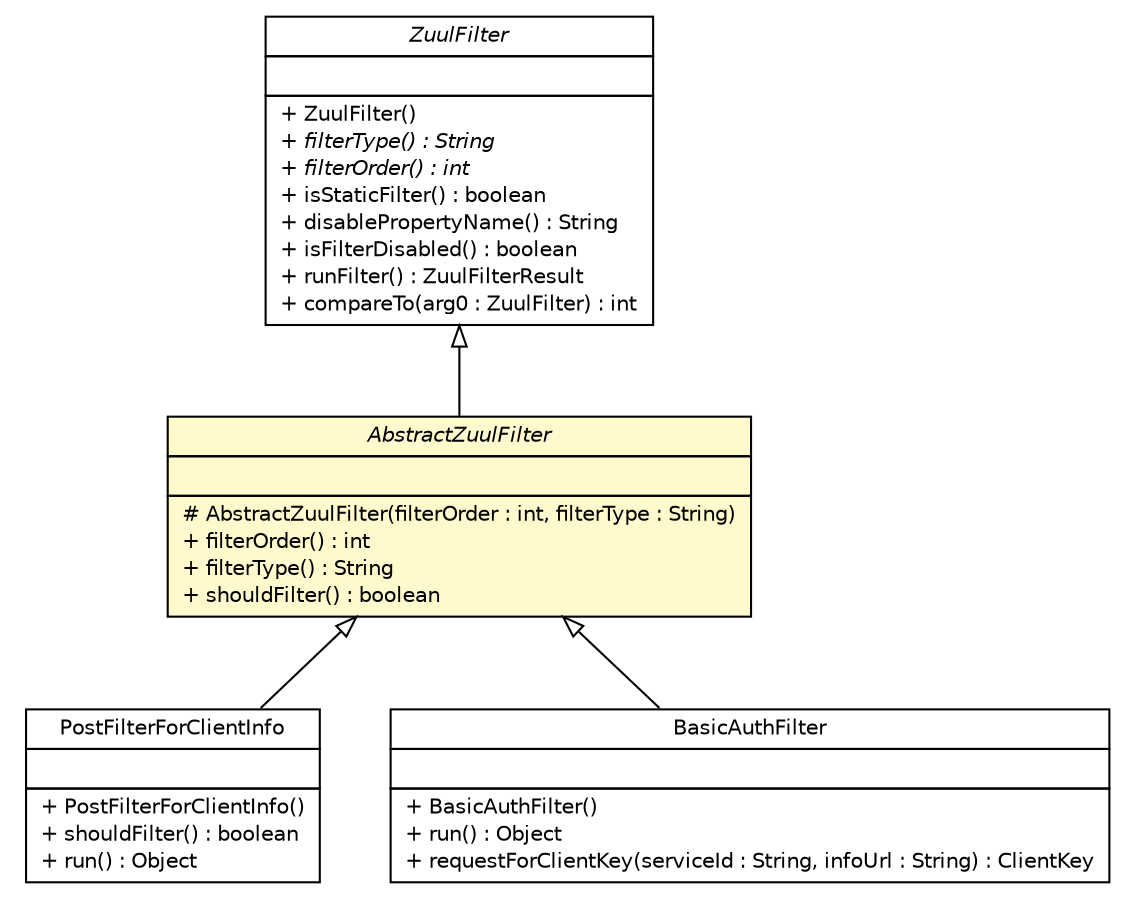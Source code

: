 #!/usr/local/bin/dot
#
# Class diagram 
# Generated by UMLGraph version R5_6-24-gf6e263 (http://www.umlgraph.org/)
#

digraph G {
	edge [fontname="Helvetica",fontsize=10,labelfontname="Helvetica",labelfontsize=10];
	node [fontname="Helvetica",fontsize=10,shape=plaintext];
	nodesep=0.25;
	ranksep=0.5;
	// com.yirendai.oss.environment.admin.AbstractZuulFilter
	c31 [label=<<table title="com.yirendai.oss.environment.admin.AbstractZuulFilter" border="0" cellborder="1" cellspacing="0" cellpadding="2" port="p" bgcolor="lemonChiffon" href="./AbstractZuulFilter.html">
		<tr><td><table border="0" cellspacing="0" cellpadding="1">
<tr><td align="center" balign="center"><font face="Helvetica-Oblique"> AbstractZuulFilter </font></td></tr>
		</table></td></tr>
		<tr><td><table border="0" cellspacing="0" cellpadding="1">
<tr><td align="left" balign="left">  </td></tr>
		</table></td></tr>
		<tr><td><table border="0" cellspacing="0" cellpadding="1">
<tr><td align="left" balign="left"> # AbstractZuulFilter(filterOrder : int, filterType : String) </td></tr>
<tr><td align="left" balign="left"> + filterOrder() : int </td></tr>
<tr><td align="left" balign="left"> + filterType() : String </td></tr>
<tr><td align="left" balign="left"> + shouldFilter() : boolean </td></tr>
		</table></td></tr>
		</table>>, URL="./AbstractZuulFilter.html", fontname="Helvetica", fontcolor="black", fontsize=10.0];
	// com.yirendai.oss.environment.admin.PostFilterForClientInfo
	c38 [label=<<table title="com.yirendai.oss.environment.admin.PostFilterForClientInfo" border="0" cellborder="1" cellspacing="0" cellpadding="2" port="p" href="./PostFilterForClientInfo.html">
		<tr><td><table border="0" cellspacing="0" cellpadding="1">
<tr><td align="center" balign="center"> PostFilterForClientInfo </td></tr>
		</table></td></tr>
		<tr><td><table border="0" cellspacing="0" cellpadding="1">
<tr><td align="left" balign="left">  </td></tr>
		</table></td></tr>
		<tr><td><table border="0" cellspacing="0" cellpadding="1">
<tr><td align="left" balign="left"> + PostFilterForClientInfo() </td></tr>
<tr><td align="left" balign="left"> + shouldFilter() : boolean </td></tr>
<tr><td align="left" balign="left"> + run() : Object </td></tr>
		</table></td></tr>
		</table>>, URL="./PostFilterForClientInfo.html", fontname="Helvetica", fontcolor="black", fontsize=10.0];
	// com.yirendai.oss.environment.admin.BasicAuthFilter
	c49 [label=<<table title="com.yirendai.oss.environment.admin.BasicAuthFilter" border="0" cellborder="1" cellspacing="0" cellpadding="2" port="p" href="./BasicAuthFilter.html">
		<tr><td><table border="0" cellspacing="0" cellpadding="1">
<tr><td align="center" balign="center"> BasicAuthFilter </td></tr>
		</table></td></tr>
		<tr><td><table border="0" cellspacing="0" cellpadding="1">
<tr><td align="left" balign="left">  </td></tr>
		</table></td></tr>
		<tr><td><table border="0" cellspacing="0" cellpadding="1">
<tr><td align="left" balign="left"> + BasicAuthFilter() </td></tr>
<tr><td align="left" balign="left"> + run() : Object </td></tr>
<tr><td align="left" balign="left"> + requestForClientKey(serviceId : String, infoUrl : String) : ClientKey </td></tr>
		</table></td></tr>
		</table>>, URL="./BasicAuthFilter.html", fontname="Helvetica", fontcolor="black", fontsize=10.0];
	//com.yirendai.oss.environment.admin.AbstractZuulFilter extends com.netflix.zuul.ZuulFilter
	c56:p -> c31:p [dir=back,arrowtail=empty];
	//com.yirendai.oss.environment.admin.PostFilterForClientInfo extends com.yirendai.oss.environment.admin.AbstractZuulFilter
	c31:p -> c38:p [dir=back,arrowtail=empty];
	//com.yirendai.oss.environment.admin.BasicAuthFilter extends com.yirendai.oss.environment.admin.AbstractZuulFilter
	c31:p -> c49:p [dir=back,arrowtail=empty];
	// com.netflix.zuul.ZuulFilter
	c56 [label=<<table title="com.netflix.zuul.ZuulFilter" border="0" cellborder="1" cellspacing="0" cellpadding="2" port="p" href="http://java.sun.com/j2se/1.4.2/docs/api/com/netflix/zuul/ZuulFilter.html">
		<tr><td><table border="0" cellspacing="0" cellpadding="1">
<tr><td align="center" balign="center"><font face="Helvetica-Oblique"> ZuulFilter </font></td></tr>
		</table></td></tr>
		<tr><td><table border="0" cellspacing="0" cellpadding="1">
<tr><td align="left" balign="left">  </td></tr>
		</table></td></tr>
		<tr><td><table border="0" cellspacing="0" cellpadding="1">
<tr><td align="left" balign="left"> + ZuulFilter() </td></tr>
<tr><td align="left" balign="left"><font face="Helvetica-Oblique" point-size="10.0"> + filterType() : String </font></td></tr>
<tr><td align="left" balign="left"><font face="Helvetica-Oblique" point-size="10.0"> + filterOrder() : int </font></td></tr>
<tr><td align="left" balign="left"> + isStaticFilter() : boolean </td></tr>
<tr><td align="left" balign="left"> + disablePropertyName() : String </td></tr>
<tr><td align="left" balign="left"> + isFilterDisabled() : boolean </td></tr>
<tr><td align="left" balign="left"> + runFilter() : ZuulFilterResult </td></tr>
<tr><td align="left" balign="left"> + compareTo(arg0 : ZuulFilter) : int </td></tr>
		</table></td></tr>
		</table>>, URL="http://java.sun.com/j2se/1.4.2/docs/api/com/netflix/zuul/ZuulFilter.html", fontname="Helvetica", fontcolor="black", fontsize=10.0];
}

